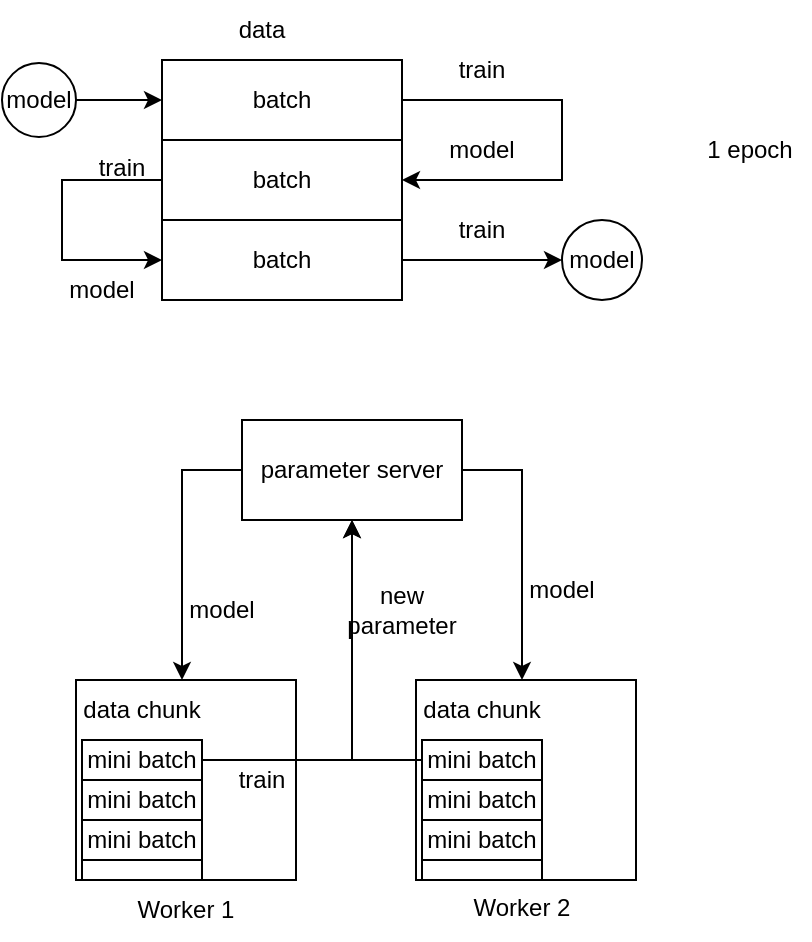 <mxfile version="20.6.0" type="github">
  <diagram id="1tzZHb7bP5VX-hzMEjVv" name="第 1 页">
    <mxGraphModel dx="865" dy="476" grid="0" gridSize="10" guides="1" tooltips="1" connect="1" arrows="1" fold="1" page="1" pageScale="1" pageWidth="827" pageHeight="1169" math="0" shadow="0">
      <root>
        <mxCell id="0" />
        <mxCell id="1" parent="0" />
        <mxCell id="5XTBuehFnHMsR9t_Hij_-16" style="edgeStyle=orthogonalEdgeStyle;rounded=0;orthogonalLoop=1;jettySize=auto;html=1;exitX=1;exitY=0.5;exitDx=0;exitDy=0;entryX=1;entryY=0.5;entryDx=0;entryDy=0;" edge="1" parent="1" source="5XTBuehFnHMsR9t_Hij_-1" target="5XTBuehFnHMsR9t_Hij_-4">
          <mxGeometry relative="1" as="geometry">
            <Array as="points">
              <mxPoint x="320" y="180" />
              <mxPoint x="320" y="220" />
            </Array>
          </mxGeometry>
        </mxCell>
        <mxCell id="5XTBuehFnHMsR9t_Hij_-1" value="batch" style="rounded=0;whiteSpace=wrap;html=1;" vertex="1" parent="1">
          <mxGeometry x="120" y="160" width="120" height="40" as="geometry" />
        </mxCell>
        <mxCell id="5XTBuehFnHMsR9t_Hij_-2" value="data" style="text;html=1;strokeColor=none;fillColor=none;align=center;verticalAlign=middle;whiteSpace=wrap;rounded=0;" vertex="1" parent="1">
          <mxGeometry x="140" y="130" width="60" height="30" as="geometry" />
        </mxCell>
        <mxCell id="5XTBuehFnHMsR9t_Hij_-19" style="edgeStyle=orthogonalEdgeStyle;rounded=0;orthogonalLoop=1;jettySize=auto;html=1;exitX=0;exitY=0.5;exitDx=0;exitDy=0;entryX=0;entryY=0.5;entryDx=0;entryDy=0;" edge="1" parent="1" source="5XTBuehFnHMsR9t_Hij_-4" target="5XTBuehFnHMsR9t_Hij_-5">
          <mxGeometry relative="1" as="geometry">
            <Array as="points">
              <mxPoint x="70" y="220" />
              <mxPoint x="70" y="260" />
            </Array>
          </mxGeometry>
        </mxCell>
        <mxCell id="5XTBuehFnHMsR9t_Hij_-4" value="batch" style="rounded=0;whiteSpace=wrap;html=1;" vertex="1" parent="1">
          <mxGeometry x="120" y="200" width="120" height="40" as="geometry" />
        </mxCell>
        <mxCell id="5XTBuehFnHMsR9t_Hij_-28" style="edgeStyle=orthogonalEdgeStyle;rounded=0;orthogonalLoop=1;jettySize=auto;html=1;exitX=1;exitY=0.5;exitDx=0;exitDy=0;" edge="1" parent="1" source="5XTBuehFnHMsR9t_Hij_-5" target="5XTBuehFnHMsR9t_Hij_-24">
          <mxGeometry relative="1" as="geometry" />
        </mxCell>
        <mxCell id="5XTBuehFnHMsR9t_Hij_-5" value="batch" style="rounded=0;whiteSpace=wrap;html=1;" vertex="1" parent="1">
          <mxGeometry x="120" y="240" width="120" height="40" as="geometry" />
        </mxCell>
        <mxCell id="5XTBuehFnHMsR9t_Hij_-12" style="edgeStyle=orthogonalEdgeStyle;rounded=0;orthogonalLoop=1;jettySize=auto;html=1;exitX=1;exitY=0.5;exitDx=0;exitDy=0;entryX=0;entryY=0.5;entryDx=0;entryDy=0;" edge="1" parent="1" source="5XTBuehFnHMsR9t_Hij_-11" target="5XTBuehFnHMsR9t_Hij_-1">
          <mxGeometry relative="1" as="geometry" />
        </mxCell>
        <mxCell id="5XTBuehFnHMsR9t_Hij_-11" value="model" style="ellipse;whiteSpace=wrap;html=1;aspect=fixed;" vertex="1" parent="1">
          <mxGeometry x="40" y="161.5" width="37" height="37" as="geometry" />
        </mxCell>
        <mxCell id="5XTBuehFnHMsR9t_Hij_-17" value="train" style="text;html=1;strokeColor=none;fillColor=none;align=center;verticalAlign=middle;whiteSpace=wrap;rounded=0;" vertex="1" parent="1">
          <mxGeometry x="250" y="150" width="60" height="30" as="geometry" />
        </mxCell>
        <mxCell id="5XTBuehFnHMsR9t_Hij_-18" value="model" style="text;html=1;strokeColor=none;fillColor=none;align=center;verticalAlign=middle;whiteSpace=wrap;rounded=0;" vertex="1" parent="1">
          <mxGeometry x="250" y="190" width="60" height="30" as="geometry" />
        </mxCell>
        <mxCell id="5XTBuehFnHMsR9t_Hij_-21" value="train" style="text;html=1;strokeColor=none;fillColor=none;align=center;verticalAlign=middle;whiteSpace=wrap;rounded=0;" vertex="1" parent="1">
          <mxGeometry x="70" y="198.5" width="60" height="30" as="geometry" />
        </mxCell>
        <mxCell id="5XTBuehFnHMsR9t_Hij_-22" value="model" style="text;html=1;strokeColor=none;fillColor=none;align=center;verticalAlign=middle;whiteSpace=wrap;rounded=0;" vertex="1" parent="1">
          <mxGeometry x="60" y="260" width="60" height="30" as="geometry" />
        </mxCell>
        <mxCell id="5XTBuehFnHMsR9t_Hij_-24" value="model" style="ellipse;whiteSpace=wrap;html=1;aspect=fixed;" vertex="1" parent="1">
          <mxGeometry x="320" y="240" width="40" height="40" as="geometry" />
        </mxCell>
        <mxCell id="5XTBuehFnHMsR9t_Hij_-25" value="train" style="text;html=1;strokeColor=none;fillColor=none;align=center;verticalAlign=middle;whiteSpace=wrap;rounded=0;" vertex="1" parent="1">
          <mxGeometry x="250" y="230" width="60" height="30" as="geometry" />
        </mxCell>
        <mxCell id="5XTBuehFnHMsR9t_Hij_-29" value="1 epoch" style="text;html=1;strokeColor=none;fillColor=none;align=center;verticalAlign=middle;whiteSpace=wrap;rounded=0;" vertex="1" parent="1">
          <mxGeometry x="384" y="190" width="60" height="30" as="geometry" />
        </mxCell>
        <mxCell id="5XTBuehFnHMsR9t_Hij_-49" style="edgeStyle=orthogonalEdgeStyle;rounded=0;orthogonalLoop=1;jettySize=auto;html=1;exitX=0;exitY=0.5;exitDx=0;exitDy=0;entryX=0.75;entryY=0;entryDx=0;entryDy=0;" edge="1" parent="1" source="5XTBuehFnHMsR9t_Hij_-30" target="5XTBuehFnHMsR9t_Hij_-35">
          <mxGeometry relative="1" as="geometry" />
        </mxCell>
        <mxCell id="5XTBuehFnHMsR9t_Hij_-53" style="edgeStyle=orthogonalEdgeStyle;rounded=0;orthogonalLoop=1;jettySize=auto;html=1;exitX=1;exitY=0.5;exitDx=0;exitDy=0;entryX=0.75;entryY=0;entryDx=0;entryDy=0;" edge="1" parent="1" source="5XTBuehFnHMsR9t_Hij_-30" target="5XTBuehFnHMsR9t_Hij_-43">
          <mxGeometry relative="1" as="geometry" />
        </mxCell>
        <mxCell id="5XTBuehFnHMsR9t_Hij_-30" value="parameter server" style="rounded=0;whiteSpace=wrap;html=1;" vertex="1" parent="1">
          <mxGeometry x="160" y="340" width="110" height="50" as="geometry" />
        </mxCell>
        <mxCell id="5XTBuehFnHMsR9t_Hij_-31" value="" style="rounded=0;whiteSpace=wrap;html=1;" vertex="1" parent="1">
          <mxGeometry x="77" y="470" width="110" height="100" as="geometry" />
        </mxCell>
        <mxCell id="5XTBuehFnHMsR9t_Hij_-33" value="Worker 1" style="text;html=1;strokeColor=none;fillColor=none;align=center;verticalAlign=middle;whiteSpace=wrap;rounded=0;" vertex="1" parent="1">
          <mxGeometry x="102" y="570" width="60" height="30" as="geometry" />
        </mxCell>
        <mxCell id="5XTBuehFnHMsR9t_Hij_-34" value="" style="rounded=0;whiteSpace=wrap;html=1;" vertex="1" parent="1">
          <mxGeometry x="80" y="500" width="60" height="70" as="geometry" />
        </mxCell>
        <mxCell id="5XTBuehFnHMsR9t_Hij_-35" value="data chunk" style="text;html=1;strokeColor=none;fillColor=none;align=center;verticalAlign=middle;whiteSpace=wrap;rounded=0;" vertex="1" parent="1">
          <mxGeometry x="70" y="470" width="80" height="30" as="geometry" />
        </mxCell>
        <mxCell id="5XTBuehFnHMsR9t_Hij_-39" style="edgeStyle=orthogonalEdgeStyle;rounded=0;orthogonalLoop=1;jettySize=auto;html=1;exitX=1;exitY=0.5;exitDx=0;exitDy=0;entryX=0.5;entryY=1;entryDx=0;entryDy=0;" edge="1" parent="1" source="5XTBuehFnHMsR9t_Hij_-36" target="5XTBuehFnHMsR9t_Hij_-30">
          <mxGeometry relative="1" as="geometry" />
        </mxCell>
        <mxCell id="5XTBuehFnHMsR9t_Hij_-36" value="mini batch" style="rounded=0;whiteSpace=wrap;html=1;" vertex="1" parent="1">
          <mxGeometry x="80" y="500" width="60" height="20" as="geometry" />
        </mxCell>
        <mxCell id="5XTBuehFnHMsR9t_Hij_-37" value="mini batch" style="rounded=0;whiteSpace=wrap;html=1;" vertex="1" parent="1">
          <mxGeometry x="80" y="520" width="60" height="20" as="geometry" />
        </mxCell>
        <mxCell id="5XTBuehFnHMsR9t_Hij_-38" value="mini batch" style="rounded=0;whiteSpace=wrap;html=1;" vertex="1" parent="1">
          <mxGeometry x="80" y="540" width="60" height="20" as="geometry" />
        </mxCell>
        <mxCell id="5XTBuehFnHMsR9t_Hij_-40" value="" style="rounded=0;whiteSpace=wrap;html=1;" vertex="1" parent="1">
          <mxGeometry x="247" y="470" width="110" height="100" as="geometry" />
        </mxCell>
        <mxCell id="5XTBuehFnHMsR9t_Hij_-42" value="" style="rounded=0;whiteSpace=wrap;html=1;" vertex="1" parent="1">
          <mxGeometry x="250" y="500" width="60" height="70" as="geometry" />
        </mxCell>
        <mxCell id="5XTBuehFnHMsR9t_Hij_-43" value="data chunk" style="text;html=1;strokeColor=none;fillColor=none;align=center;verticalAlign=middle;whiteSpace=wrap;rounded=0;" vertex="1" parent="1">
          <mxGeometry x="240" y="470" width="80" height="30" as="geometry" />
        </mxCell>
        <mxCell id="5XTBuehFnHMsR9t_Hij_-55" style="edgeStyle=orthogonalEdgeStyle;rounded=0;orthogonalLoop=1;jettySize=auto;html=1;exitX=0;exitY=0.5;exitDx=0;exitDy=0;entryX=0.5;entryY=1;entryDx=0;entryDy=0;" edge="1" parent="1" source="5XTBuehFnHMsR9t_Hij_-44" target="5XTBuehFnHMsR9t_Hij_-30">
          <mxGeometry relative="1" as="geometry" />
        </mxCell>
        <mxCell id="5XTBuehFnHMsR9t_Hij_-44" value="mini batch" style="rounded=0;whiteSpace=wrap;html=1;" vertex="1" parent="1">
          <mxGeometry x="250" y="500" width="60" height="20" as="geometry" />
        </mxCell>
        <mxCell id="5XTBuehFnHMsR9t_Hij_-45" value="mini batch" style="rounded=0;whiteSpace=wrap;html=1;" vertex="1" parent="1">
          <mxGeometry x="250" y="520" width="60" height="20" as="geometry" />
        </mxCell>
        <mxCell id="5XTBuehFnHMsR9t_Hij_-46" value="mini batch" style="rounded=0;whiteSpace=wrap;html=1;" vertex="1" parent="1">
          <mxGeometry x="250" y="540" width="60" height="20" as="geometry" />
        </mxCell>
        <mxCell id="5XTBuehFnHMsR9t_Hij_-47" value="Worker 2" style="text;html=1;strokeColor=none;fillColor=none;align=center;verticalAlign=middle;whiteSpace=wrap;rounded=0;" vertex="1" parent="1">
          <mxGeometry x="270" y="569" width="60" height="30" as="geometry" />
        </mxCell>
        <mxCell id="5XTBuehFnHMsR9t_Hij_-48" value="train" style="text;html=1;strokeColor=none;fillColor=none;align=center;verticalAlign=middle;whiteSpace=wrap;rounded=0;" vertex="1" parent="1">
          <mxGeometry x="140" y="505" width="60" height="30" as="geometry" />
        </mxCell>
        <mxCell id="5XTBuehFnHMsR9t_Hij_-50" value="model" style="text;html=1;strokeColor=none;fillColor=none;align=center;verticalAlign=middle;whiteSpace=wrap;rounded=0;" vertex="1" parent="1">
          <mxGeometry x="120" y="420" width="60" height="30" as="geometry" />
        </mxCell>
        <mxCell id="5XTBuehFnHMsR9t_Hij_-52" value="new parameter" style="text;html=1;strokeColor=none;fillColor=none;align=center;verticalAlign=middle;whiteSpace=wrap;rounded=0;" vertex="1" parent="1">
          <mxGeometry x="210" y="420" width="60" height="30" as="geometry" />
        </mxCell>
        <mxCell id="5XTBuehFnHMsR9t_Hij_-54" value="model" style="text;html=1;strokeColor=none;fillColor=none;align=center;verticalAlign=middle;whiteSpace=wrap;rounded=0;" vertex="1" parent="1">
          <mxGeometry x="290" y="410" width="60" height="30" as="geometry" />
        </mxCell>
      </root>
    </mxGraphModel>
  </diagram>
</mxfile>
